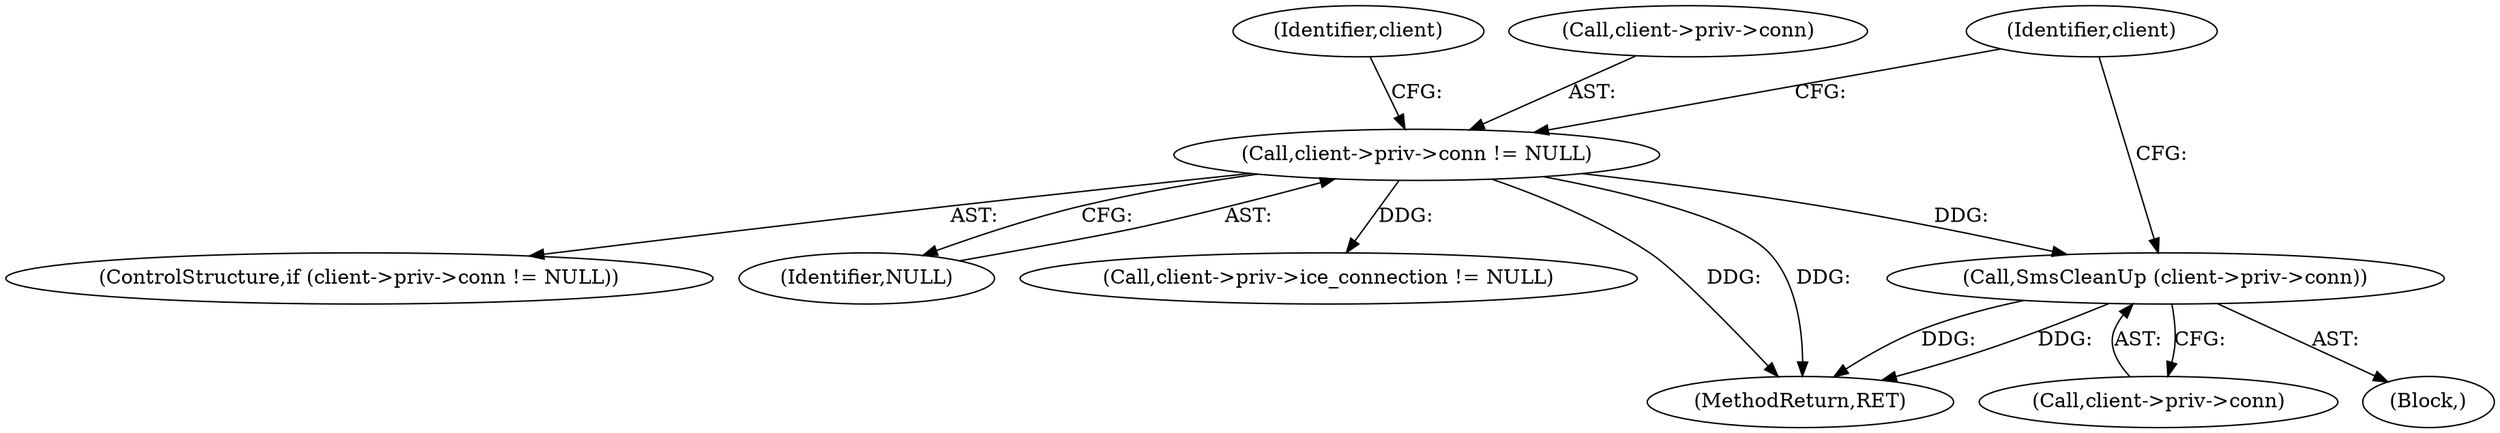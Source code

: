 digraph "0_gnome-session_b0dc999e0b45355314616321dbb6cb71e729fc9d_1@pointer" {
"1000127" [label="(Call,SmsCleanUp (client->priv->conn))"];
"1000119" [label="(Call,client->priv->conn != NULL)"];
"1000126" [label="(Block,)"];
"1000118" [label="(ControlStructure,if (client->priv->conn != NULL))"];
"1000127" [label="(Call,SmsCleanUp (client->priv->conn))"];
"1000130" [label="(Identifier,client)"];
"1000120" [label="(Call,client->priv->conn)"];
"1000119" [label="(Call,client->priv->conn != NULL)"];
"1000125" [label="(Identifier,NULL)"];
"1000137" [label="(Identifier,client)"];
"1000128" [label="(Call,client->priv->conn)"];
"1000134" [label="(Call,client->priv->ice_connection != NULL)"];
"1000155" [label="(MethodReturn,RET)"];
"1000127" -> "1000126"  [label="AST: "];
"1000127" -> "1000128"  [label="CFG: "];
"1000128" -> "1000127"  [label="AST: "];
"1000137" -> "1000127"  [label="CFG: "];
"1000127" -> "1000155"  [label="DDG: "];
"1000127" -> "1000155"  [label="DDG: "];
"1000119" -> "1000127"  [label="DDG: "];
"1000119" -> "1000118"  [label="AST: "];
"1000119" -> "1000125"  [label="CFG: "];
"1000120" -> "1000119"  [label="AST: "];
"1000125" -> "1000119"  [label="AST: "];
"1000130" -> "1000119"  [label="CFG: "];
"1000137" -> "1000119"  [label="CFG: "];
"1000119" -> "1000155"  [label="DDG: "];
"1000119" -> "1000155"  [label="DDG: "];
"1000119" -> "1000134"  [label="DDG: "];
}
